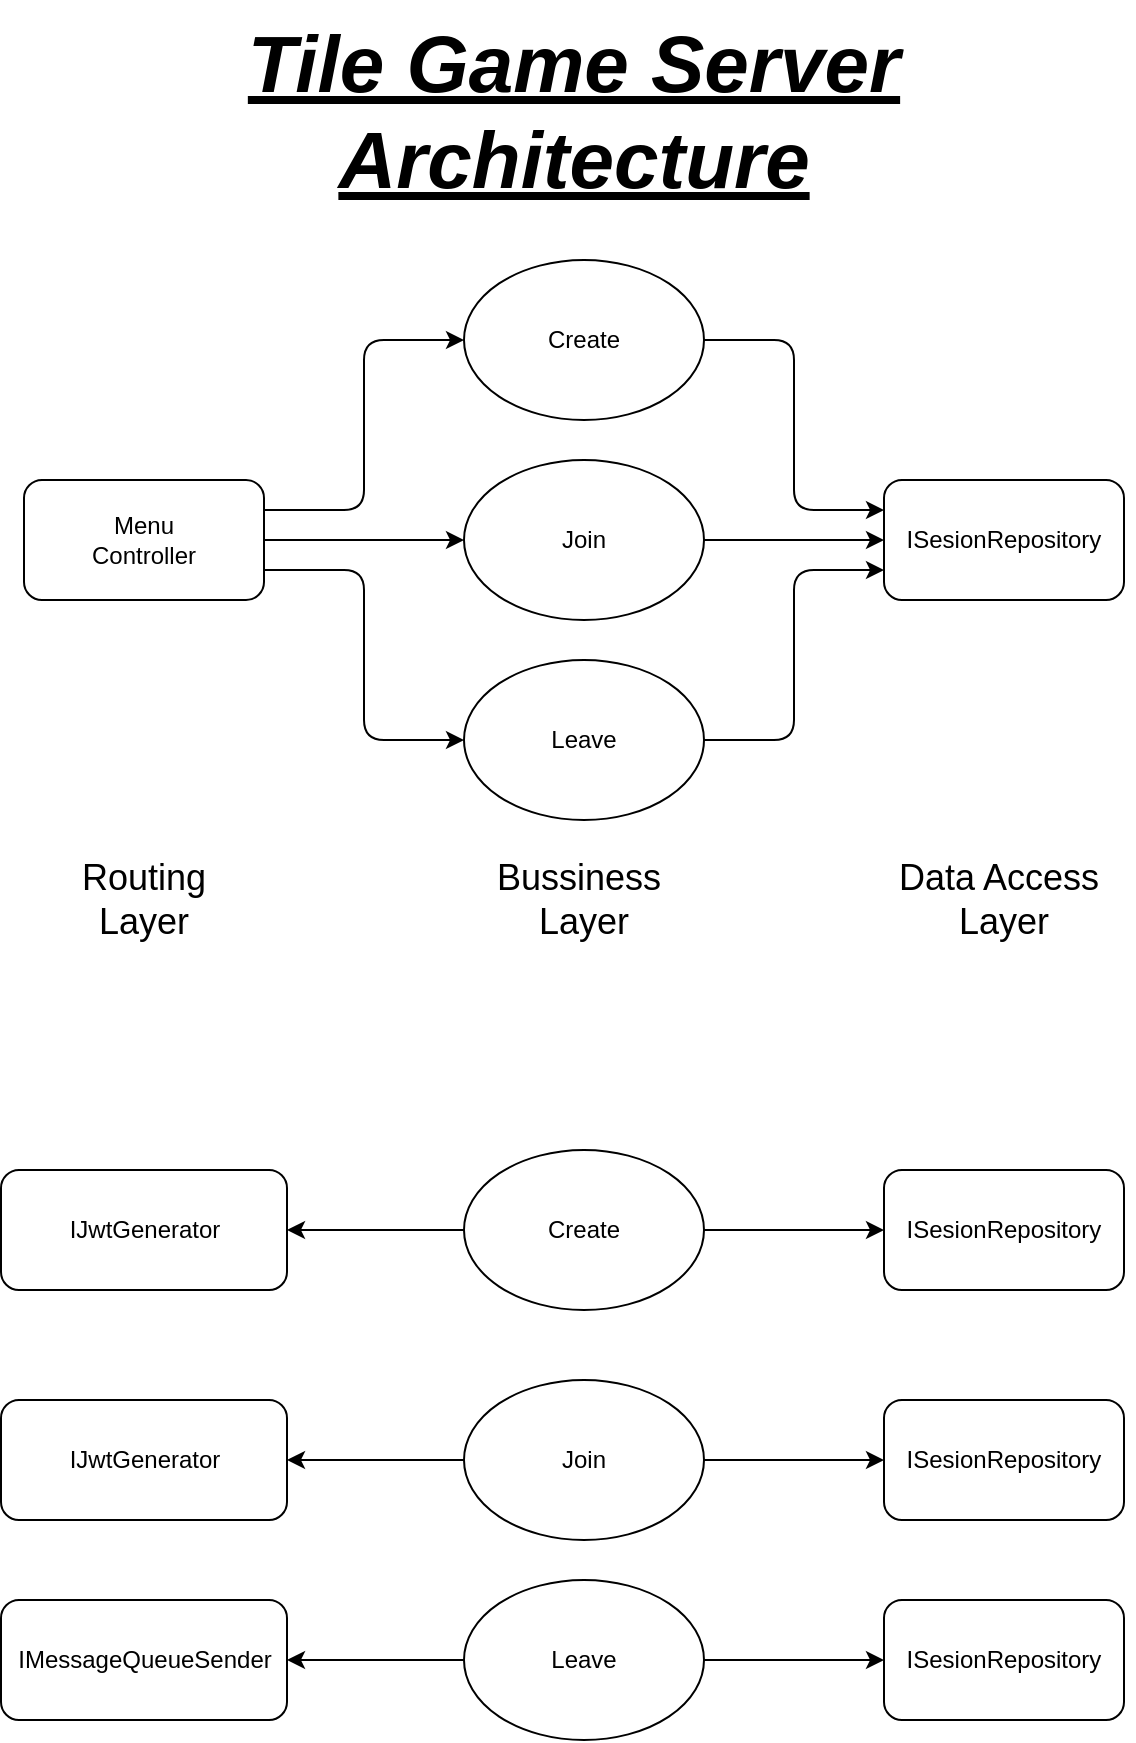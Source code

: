 <mxfile version="14.5.1" type="device"><diagram id="zs68d7hvvTR-MqtRcNAH" name="Page-1"><mxGraphModel dx="1292" dy="746" grid="1" gridSize="10" guides="1" tooltips="1" connect="1" arrows="1" fold="1" page="1" pageScale="1" pageWidth="827" pageHeight="1169" math="0" shadow="0"><root><mxCell id="0"/><mxCell id="1" parent="0"/><mxCell id="57feNAYNzXfSAhMgYncy-2" value="" style="rounded=1;whiteSpace=wrap;html=1;" parent="1" vertex="1"><mxGeometry x="405" y="250" width="120" height="60" as="geometry"/></mxCell><mxCell id="57feNAYNzXfSAhMgYncy-3" value="Menu Controller" style="text;html=1;strokeColor=none;fillColor=none;align=center;verticalAlign=middle;whiteSpace=wrap;rounded=0;" parent="1" vertex="1"><mxGeometry x="445" y="271" width="40" height="18" as="geometry"/></mxCell><mxCell id="57feNAYNzXfSAhMgYncy-4" value="" style="endArrow=classic;html=1;edgeStyle=elbowEdgeStyle;entryX=0;entryY=0.5;entryDx=0;entryDy=0;exitX=1;exitY=0.25;exitDx=0;exitDy=0;" parent="1" source="57feNAYNzXfSAhMgYncy-2" target="57feNAYNzXfSAhMgYncy-11" edge="1"><mxGeometry width="50" height="50" relative="1" as="geometry"><mxPoint x="535" y="260" as="sourcePoint"/><mxPoint x="595" y="140" as="targetPoint"/></mxGeometry></mxCell><mxCell id="57feNAYNzXfSAhMgYncy-10" value="Join" style="ellipse;whiteSpace=wrap;html=1;" parent="1" vertex="1"><mxGeometry x="625" y="240" width="120" height="80" as="geometry"/></mxCell><mxCell id="57feNAYNzXfSAhMgYncy-11" value="Create" style="ellipse;whiteSpace=wrap;html=1;" parent="1" vertex="1"><mxGeometry x="625" y="140" width="120" height="80" as="geometry"/></mxCell><mxCell id="57feNAYNzXfSAhMgYncy-16" value="ISesionRepository" style="rounded=1;whiteSpace=wrap;html=1;" parent="1" vertex="1"><mxGeometry x="835" y="250" width="120" height="60" as="geometry"/></mxCell><mxCell id="57feNAYNzXfSAhMgYncy-21" value="Leave" style="ellipse;whiteSpace=wrap;html=1;" parent="1" vertex="1"><mxGeometry x="625" y="340" width="120" height="80" as="geometry"/></mxCell><mxCell id="57feNAYNzXfSAhMgYncy-25" value="" style="endArrow=classic;html=1;shadow=0;align=center;edgeStyle=elbowEdgeStyle;entryX=0;entryY=0.5;entryDx=0;entryDy=0;exitX=1;exitY=0.5;exitDx=0;exitDy=0;" parent="1" source="57feNAYNzXfSAhMgYncy-2" target="57feNAYNzXfSAhMgYncy-10" edge="1"><mxGeometry width="50" height="50" relative="1" as="geometry"><mxPoint x="545" y="271" as="sourcePoint"/><mxPoint x="615" y="230" as="targetPoint"/></mxGeometry></mxCell><mxCell id="57feNAYNzXfSAhMgYncy-26" value="" style="endArrow=classic;html=1;shadow=0;align=center;edgeStyle=elbowEdgeStyle;entryX=0;entryY=0.5;entryDx=0;entryDy=0;exitX=1;exitY=0.75;exitDx=0;exitDy=0;" parent="1" source="57feNAYNzXfSAhMgYncy-2" target="57feNAYNzXfSAhMgYncy-21" edge="1"><mxGeometry width="50" height="50" relative="1" as="geometry"><mxPoint x="540" y="320" as="sourcePoint"/><mxPoint x="620" y="390" as="targetPoint"/></mxGeometry></mxCell><mxCell id="57feNAYNzXfSAhMgYncy-27" value="" style="endArrow=classic;html=1;shadow=0;align=center;edgeStyle=elbowEdgeStyle;entryX=0;entryY=0.5;entryDx=0;entryDy=0;exitX=1;exitY=0.5;exitDx=0;exitDy=0;" parent="1" source="57feNAYNzXfSAhMgYncy-10" target="57feNAYNzXfSAhMgYncy-16" edge="1"><mxGeometry width="50" height="50" relative="1" as="geometry"><mxPoint x="755" y="230" as="sourcePoint"/><mxPoint x="815" y="270" as="targetPoint"/></mxGeometry></mxCell><mxCell id="57feNAYNzXfSAhMgYncy-28" value="" style="endArrow=classic;html=1;shadow=0;align=center;edgeStyle=elbowEdgeStyle;exitX=1;exitY=0.5;exitDx=0;exitDy=0;entryX=0;entryY=0.75;entryDx=0;entryDy=0;" parent="1" source="57feNAYNzXfSAhMgYncy-21" target="57feNAYNzXfSAhMgYncy-16" edge="1"><mxGeometry width="50" height="50" relative="1" as="geometry"><mxPoint x="755" y="330" as="sourcePoint"/><mxPoint x="815" y="290" as="targetPoint"/></mxGeometry></mxCell><mxCell id="57feNAYNzXfSAhMgYncy-30" value="Tile Game Server Architecture" style="text;html=1;strokeColor=none;fillColor=none;align=center;verticalAlign=middle;whiteSpace=wrap;rounded=0;fontStyle=7;horizontal=1;fontSize=40;" parent="1" vertex="1"><mxGeometry x="400" y="10" width="560" height="110" as="geometry"/></mxCell><mxCell id="YDsrvAvlM_w_qQH1EyTT-1" value="&lt;font style=&quot;font-size: 18px&quot;&gt;Bussiness&amp;nbsp;&lt;br&gt;Layer&lt;/font&gt;" style="text;html=1;strokeColor=none;fillColor=none;align=center;verticalAlign=middle;whiteSpace=wrap;rounded=0;" parent="1" vertex="1"><mxGeometry x="625" y="450" width="120" height="20" as="geometry"/></mxCell><mxCell id="YDsrvAvlM_w_qQH1EyTT-2" value="&lt;font style=&quot;font-size: 18px&quot;&gt;Data Access&amp;nbsp;&lt;br&gt;Layer&lt;/font&gt;" style="text;html=1;strokeColor=none;fillColor=none;align=center;verticalAlign=middle;whiteSpace=wrap;rounded=0;" parent="1" vertex="1"><mxGeometry x="835" y="450" width="120" height="20" as="geometry"/></mxCell><mxCell id="YDsrvAvlM_w_qQH1EyTT-4" value="&lt;font style=&quot;font-size: 18px&quot;&gt;Routing&lt;br&gt;Layer&lt;/font&gt;" style="text;html=1;strokeColor=none;fillColor=none;align=center;verticalAlign=middle;whiteSpace=wrap;rounded=0;" parent="1" vertex="1"><mxGeometry x="405" y="450" width="120" height="20" as="geometry"/></mxCell><mxCell id="_M1foee9NgXxoLNv8Ei5-3" value="" style="endArrow=classic;html=1;edgeStyle=elbowEdgeStyle;entryX=0;entryY=0.25;entryDx=0;entryDy=0;exitX=1;exitY=0.5;exitDx=0;exitDy=0;" parent="1" source="57feNAYNzXfSAhMgYncy-11" target="57feNAYNzXfSAhMgYncy-16" edge="1"><mxGeometry width="50" height="50" relative="1" as="geometry"><mxPoint x="760" y="185" as="sourcePoint"/><mxPoint x="855" y="100" as="targetPoint"/></mxGeometry></mxCell><mxCell id="IecIVYnSRCdiXc-hgeei-19" value="" style="edgeStyle=orthogonalEdgeStyle;rounded=0;orthogonalLoop=1;jettySize=auto;html=1;" edge="1" parent="1" source="IecIVYnSRCdiXc-hgeei-5" target="IecIVYnSRCdiXc-hgeei-9"><mxGeometry relative="1" as="geometry"/></mxCell><mxCell id="IecIVYnSRCdiXc-hgeei-20" value="" style="edgeStyle=orthogonalEdgeStyle;rounded=0;orthogonalLoop=1;jettySize=auto;html=1;" edge="1" parent="1" source="IecIVYnSRCdiXc-hgeei-5" target="IecIVYnSRCdiXc-hgeei-8"><mxGeometry relative="1" as="geometry"/></mxCell><mxCell id="IecIVYnSRCdiXc-hgeei-5" value="Create" style="ellipse;whiteSpace=wrap;html=1;" vertex="1" parent="1"><mxGeometry x="625" y="585" width="120" height="80" as="geometry"/></mxCell><mxCell id="IecIVYnSRCdiXc-hgeei-8" value="IJwtGenerator" style="rounded=1;whiteSpace=wrap;html=1;" vertex="1" parent="1"><mxGeometry x="393.5" y="595" width="143" height="60" as="geometry"/></mxCell><mxCell id="IecIVYnSRCdiXc-hgeei-9" value="ISesionRepository" style="rounded=1;whiteSpace=wrap;html=1;" vertex="1" parent="1"><mxGeometry x="835" y="595" width="120" height="60" as="geometry"/></mxCell><mxCell id="IecIVYnSRCdiXc-hgeei-21" value="" style="edgeStyle=orthogonalEdgeStyle;rounded=0;orthogonalLoop=1;jettySize=auto;html=1;" edge="1" parent="1" source="IecIVYnSRCdiXc-hgeei-23" target="IecIVYnSRCdiXc-hgeei-25"><mxGeometry relative="1" as="geometry"/></mxCell><mxCell id="IecIVYnSRCdiXc-hgeei-22" value="" style="edgeStyle=orthogonalEdgeStyle;rounded=0;orthogonalLoop=1;jettySize=auto;html=1;" edge="1" parent="1" source="IecIVYnSRCdiXc-hgeei-23" target="IecIVYnSRCdiXc-hgeei-24"><mxGeometry relative="1" as="geometry"/></mxCell><mxCell id="IecIVYnSRCdiXc-hgeei-23" value="Join" style="ellipse;whiteSpace=wrap;html=1;" vertex="1" parent="1"><mxGeometry x="625" y="700" width="120" height="80" as="geometry"/></mxCell><mxCell id="IecIVYnSRCdiXc-hgeei-24" value="IJwtGenerator" style="rounded=1;whiteSpace=wrap;html=1;" vertex="1" parent="1"><mxGeometry x="393.5" y="710" width="143" height="60" as="geometry"/></mxCell><mxCell id="IecIVYnSRCdiXc-hgeei-25" value="ISesionRepository" style="rounded=1;whiteSpace=wrap;html=1;" vertex="1" parent="1"><mxGeometry x="835" y="710" width="120" height="60" as="geometry"/></mxCell><mxCell id="IecIVYnSRCdiXc-hgeei-26" value="" style="edgeStyle=orthogonalEdgeStyle;rounded=0;orthogonalLoop=1;jettySize=auto;html=1;" edge="1" parent="1" source="IecIVYnSRCdiXc-hgeei-28" target="IecIVYnSRCdiXc-hgeei-30"><mxGeometry relative="1" as="geometry"/></mxCell><mxCell id="IecIVYnSRCdiXc-hgeei-27" value="" style="edgeStyle=orthogonalEdgeStyle;rounded=0;orthogonalLoop=1;jettySize=auto;html=1;" edge="1" parent="1" source="IecIVYnSRCdiXc-hgeei-28" target="IecIVYnSRCdiXc-hgeei-29"><mxGeometry relative="1" as="geometry"/></mxCell><mxCell id="IecIVYnSRCdiXc-hgeei-28" value="Leave" style="ellipse;whiteSpace=wrap;html=1;" vertex="1" parent="1"><mxGeometry x="625" y="800" width="120" height="80" as="geometry"/></mxCell><mxCell id="IecIVYnSRCdiXc-hgeei-29" value="IMessageQueueSender" style="rounded=1;whiteSpace=wrap;html=1;" vertex="1" parent="1"><mxGeometry x="393.5" y="810" width="143" height="60" as="geometry"/></mxCell><mxCell id="IecIVYnSRCdiXc-hgeei-30" value="ISesionRepository" style="rounded=1;whiteSpace=wrap;html=1;" vertex="1" parent="1"><mxGeometry x="835" y="810" width="120" height="60" as="geometry"/></mxCell></root></mxGraphModel></diagram></mxfile>